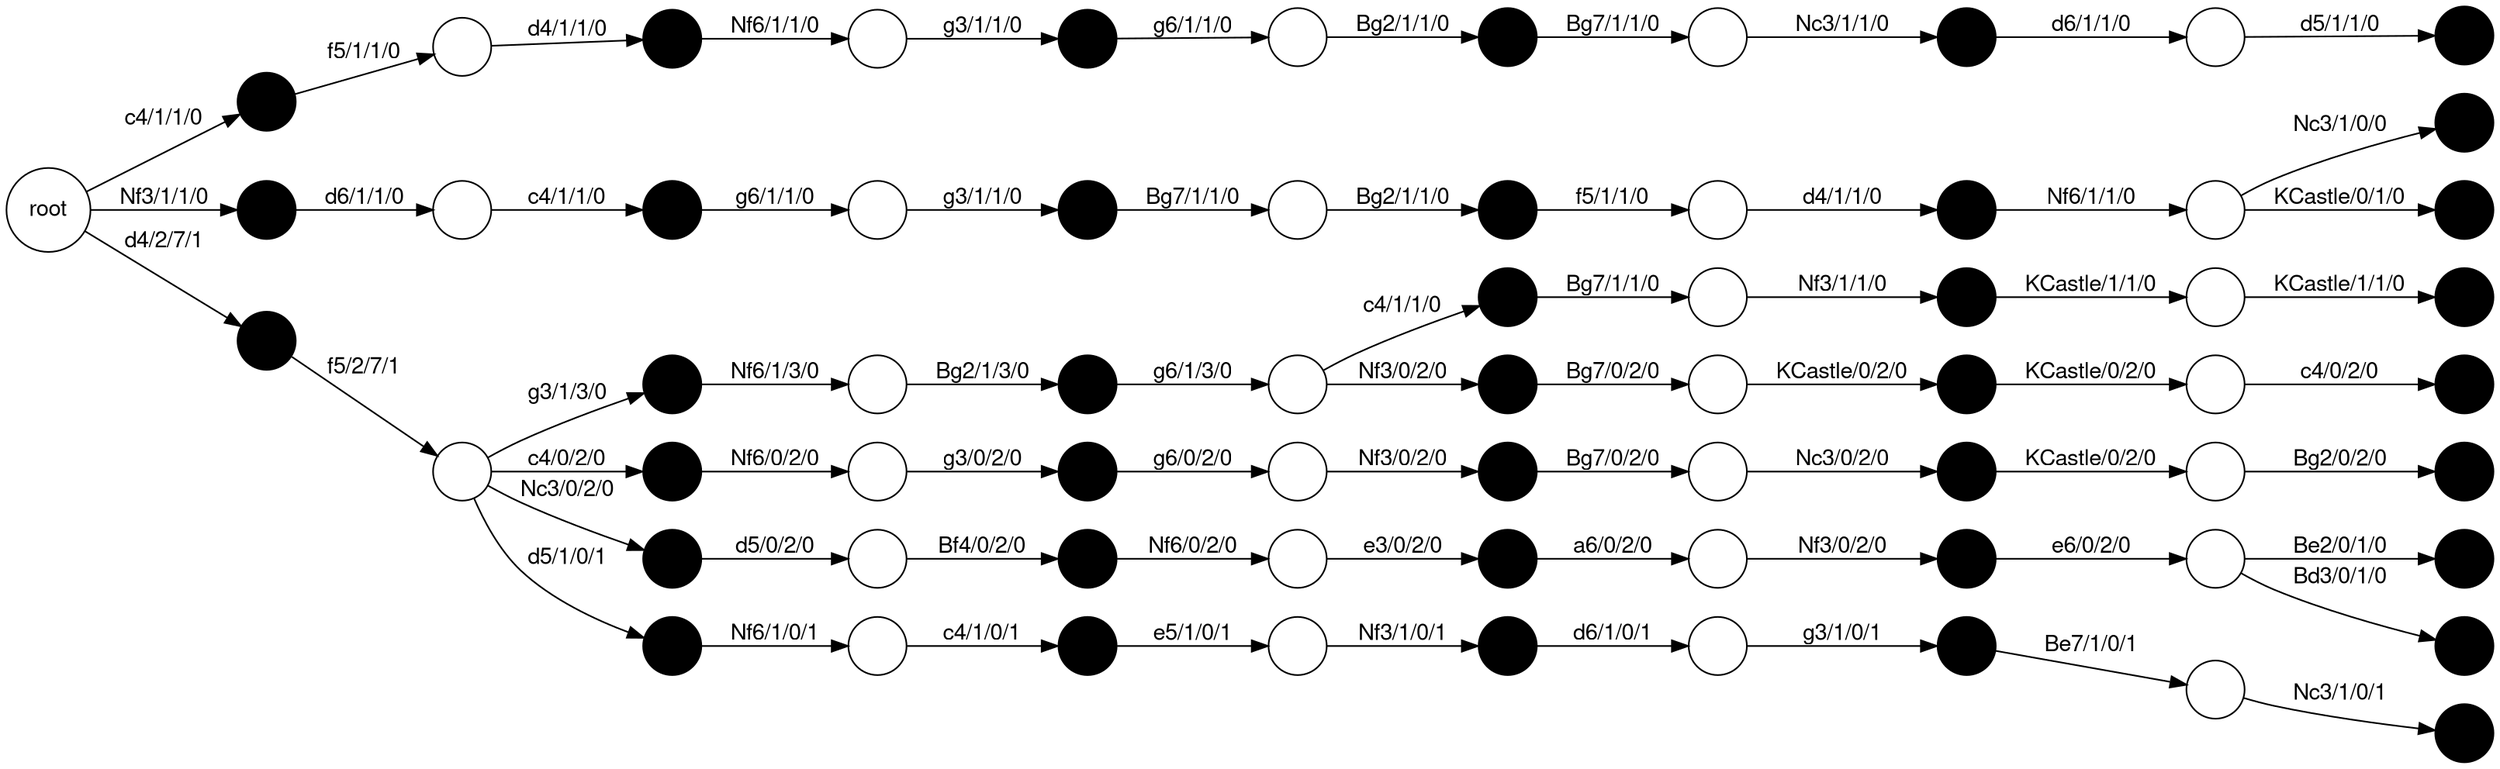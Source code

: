 digraph g {
fontname="Helvetica,Arial,sans-serif"
node [fontname="Helvetica,Arial,sans-serif" filledcolor = "white" label = "" style = "filled" shape = "circle" ]
edge [fontname="Helvetica,Arial,sans-serif"]
graph [fontsize=30 labelloc="t" label="" splines=true overlap=false rankdir = "LR"];
ratio = auto;
"rootW704D1600L296_ilpObCNwwRKsvwvdoTSH" [style = "filled" fillcolor = "white" label = "root"];
"c4W1D1L0_DaIpDmrgIKGxFD" [style = "filled" fillcolor = "black"];
rootW704D1600L296_ilpObCNwwRKsvwvdoTSH -> c4W1D1L0_DaIpDmrgIKGxFD [label = "c4/1/1/0"];
"Nf3W1D1L0_zStmJArINyAREEJj" [style = "filled" fillcolor = "black"];
rootW704D1600L296_ilpObCNwwRKsvwvdoTSH -> Nf3W1D1L0_zStmJArINyAREEJj [label = "Nf3/1/1/0"];
"d4W2D7L1_fcZOdOSVZsPKgeWBhD" [style = "filled" fillcolor = "black"];
rootW704D1600L296_ilpObCNwwRKsvwvdoTSH -> d4W2D7L1_fcZOdOSVZsPKgeWBhD [label = "d4/2/7/1"];
"f5W1D1L0_uogcMKVtCE" [style = "filled" fillcolor = "white"];
c4W1D1L0_DaIpDmrgIKGxFD -> f5W1D1L0_uogcMKVtCE [label = "f5/1/1/0"];
"d6W1D1L0_pCWGjbPjbpeapT" [style = "filled" fillcolor = "white"];
Nf3W1D1L0_zStmJArINyAREEJj -> d6W1D1L0_pCWGjbPjbpeapT [label = "d6/1/1/0"];
"f5W2D7L1_rBswUtIYTkdKZwVxLTs" [style = "filled" fillcolor = "white"];
d4W2D7L1_fcZOdOSVZsPKgeWBhD -> f5W2D7L1_rBswUtIYTkdKZwVxLTs [label = "f5/2/7/1"];
"d4W1D1L0_OYReGyKrvZlPZHt" [style = "filled" fillcolor = "black"];
f5W1D1L0_uogcMKVtCE -> d4W1D1L0_OYReGyKrvZlPZHt [label = "d4/1/1/0"];
"c4W1D1L0_LJFDZGIazLUaNfPrzC" [style = "filled" fillcolor = "black"];
d6W1D1L0_pCWGjbPjbpeapT -> c4W1D1L0_LJFDZGIazLUaNfPrzC [label = "c4/1/1/0"];
"g3W1D3L0_BitQVEURQZtzJRDYG" [style = "filled" fillcolor = "black"];
f5W2D7L1_rBswUtIYTkdKZwVxLTs -> g3W1D3L0_BitQVEURQZtzJRDYG [label = "g3/1/3/0"];
"c4W0D2L0_ImdbiPiQTsksQZ" [style = "filled" fillcolor = "black"];
f5W2D7L1_rBswUtIYTkdKZwVxLTs -> c4W0D2L0_ImdbiPiQTsksQZ [label = "c4/0/2/0"];
"Nc3W0D2L0_xZNQudfquMSjsZoY" [style = "filled" fillcolor = "black"];
f5W2D7L1_rBswUtIYTkdKZwVxLTs -> Nc3W0D2L0_xZNQudfquMSjsZoY [label = "Nc3/0/2/0"];
"d5W1D0L1_bcQHEtpTYiNj" [style = "filled" fillcolor = "black"];
f5W2D7L1_rBswUtIYTkdKZwVxLTs -> d5W1D0L1_bcQHEtpTYiNj [label = "d5/1/0/1"];
"Nf6W1D1L0_POYfgbCEHYAMvZcRO" [style = "filled" fillcolor = "white"];
d4W1D1L0_OYReGyKrvZlPZHt -> Nf6W1D1L0_POYfgbCEHYAMvZcRO [label = "Nf6/1/1/0"];
"g6W1D1L0_qRdGkbtCyNNhPaks" [style = "filled" fillcolor = "white"];
c4W1D1L0_LJFDZGIazLUaNfPrzC -> g6W1D1L0_qRdGkbtCyNNhPaks [label = "g6/1/1/0"];
"Nf6W1D3L0_FqVqCqYPjNZXVllOU" [style = "filled" fillcolor = "white"];
g3W1D3L0_BitQVEURQZtzJRDYG -> Nf6W1D3L0_FqVqCqYPjNZXVllOU [label = "Nf6/1/3/0"];
"Nf6W0D2L0_ZnYdFePiOkhOcHsdWF" [style = "filled" fillcolor = "white"];
c4W0D2L0_ImdbiPiQTsksQZ -> Nf6W0D2L0_ZnYdFePiOkhOcHsdWF [label = "Nf6/0/2/0"];
"d5W0D2L0_ozxNgpubUPdTXQ" [style = "filled" fillcolor = "white"];
Nc3W0D2L0_xZNQudfquMSjsZoY -> d5W0D2L0_ozxNgpubUPdTXQ [label = "d5/0/2/0"];
"Nf6W1D0L1_XLtxrlYPqRkvKQ" [style = "filled" fillcolor = "white"];
d5W1D0L1_bcQHEtpTYiNj -> Nf6W1D0L1_XLtxrlYPqRkvKQ [label = "Nf6/1/0/1"];
"g3W1D1L0_jslJVhNvSQeqyn" [style = "filled" fillcolor = "black"];
Nf6W1D1L0_POYfgbCEHYAMvZcRO -> g3W1D1L0_jslJVhNvSQeqyn [label = "g3/1/1/0"];
"g3W1D1L0_ENhUdvKSTzFgA" [style = "filled" fillcolor = "black"];
g6W1D1L0_qRdGkbtCyNNhPaks -> g3W1D1L0_ENhUdvKSTzFgA [label = "g3/1/1/0"];
"Bg2W1D3L0_ldqdbOxfaybZmla" [style = "filled" fillcolor = "black"];
Nf6W1D3L0_FqVqCqYPjNZXVllOU -> Bg2W1D3L0_ldqdbOxfaybZmla [label = "Bg2/1/3/0"];
"g3W0D2L0_egvIYYKDCgSxJvsW" [style = "filled" fillcolor = "black"];
Nf6W0D2L0_ZnYdFePiOkhOcHsdWF -> g3W0D2L0_egvIYYKDCgSxJvsW [label = "g3/0/2/0"];
"Bf4W0D2L0_IUunpAzgfwoQjbJuSei" [style = "filled" fillcolor = "black"];
d5W0D2L0_ozxNgpubUPdTXQ -> Bf4W0D2L0_IUunpAzgfwoQjbJuSei [label = "Bf4/0/2/0"];
"c4W1D0L1_SnygHfkENpSJZCqhcaz" [style = "filled" fillcolor = "black"];
Nf6W1D0L1_XLtxrlYPqRkvKQ -> c4W1D0L1_SnygHfkENpSJZCqhcaz [label = "c4/1/0/1"];
"g6W1D1L0_NqRuKBmaGwthf" [style = "filled" fillcolor = "white"];
g3W1D1L0_jslJVhNvSQeqyn -> g6W1D1L0_NqRuKBmaGwthf [label = "g6/1/1/0"];
"Bg7W1D1L0_VPJGiPrvqCvMW" [style = "filled" fillcolor = "white"];
g3W1D1L0_ENhUdvKSTzFgA -> Bg7W1D1L0_VPJGiPrvqCvMW [label = "Bg7/1/1/0"];
"g6W1D3L0_qZIYbxqDREceSzwisnLE" [style = "filled" fillcolor = "white"];
Bg2W1D3L0_ldqdbOxfaybZmla -> g6W1D3L0_qZIYbxqDREceSzwisnLE [label = "g6/1/3/0"];
"g6W0D2L0_WIskaaFjzaXPRhrah" [style = "filled" fillcolor = "white"];
g3W0D2L0_egvIYYKDCgSxJvsW -> g6W0D2L0_WIskaaFjzaXPRhrah [label = "g6/0/2/0"];
"Nf6W0D2L0_UDMRKzMvqD" [style = "filled" fillcolor = "white"];
Bf4W0D2L0_IUunpAzgfwoQjbJuSei -> Nf6W0D2L0_UDMRKzMvqD [label = "Nf6/0/2/0"];
"e5W1D0L1_qhvuJvWEIUXkMfFb" [style = "filled" fillcolor = "white"];
c4W1D0L1_SnygHfkENpSJZCqhcaz -> e5W1D0L1_qhvuJvWEIUXkMfFb [label = "e5/1/0/1"];
"Bg2W1D1L0_XbrmqtJrrNzhdl" [style = "filled" fillcolor = "black"];
g6W1D1L0_NqRuKBmaGwthf -> Bg2W1D1L0_XbrmqtJrrNzhdl [label = "Bg2/1/1/0"];
"Bg2W1D1L0_wsiCglIJVNeqkPAHMfjk" [style = "filled" fillcolor = "black"];
Bg7W1D1L0_VPJGiPrvqCvMW -> Bg2W1D1L0_wsiCglIJVNeqkPAHMfjk [label = "Bg2/1/1/0"];
"c4W1D1L0_XhUUwXpWbtKUbDgzn" [style = "filled" fillcolor = "black"];
g6W1D3L0_qZIYbxqDREceSzwisnLE -> c4W1D1L0_XhUUwXpWbtKUbDgzn [label = "c4/1/1/0"];
"Nf3W0D2L0_quNjQjlAeWVPS" [style = "filled" fillcolor = "black"];
g6W1D3L0_qZIYbxqDREceSzwisnLE -> Nf3W0D2L0_quNjQjlAeWVPS [label = "Nf3/0/2/0"];
"Nf3W0D2L0_xhVCSWxnHFBcTFbFEXY" [style = "filled" fillcolor = "black"];
g6W0D2L0_WIskaaFjzaXPRhrah -> Nf3W0D2L0_xhVCSWxnHFBcTFbFEXY [label = "Nf3/0/2/0"];
"e3W0D2L0_XdVlyZYIEe" [style = "filled" fillcolor = "black"];
Nf6W0D2L0_UDMRKzMvqD -> e3W0D2L0_XdVlyZYIEe [label = "e3/0/2/0"];
"Nf3W1D0L1_wtTEUyQlNqBR" [style = "filled" fillcolor = "black"];
e5W1D0L1_qhvuJvWEIUXkMfFb -> Nf3W1D0L1_wtTEUyQlNqBR [label = "Nf3/1/0/1"];
"Bg7W1D1L0_vZVOgQZRkKbRqz" [style = "filled" fillcolor = "white"];
Bg2W1D1L0_XbrmqtJrrNzhdl -> Bg7W1D1L0_vZVOgQZRkKbRqz [label = "Bg7/1/1/0"];
"f5W1D1L0_KypMksSxJGABoNG" [style = "filled" fillcolor = "white"];
Bg2W1D1L0_wsiCglIJVNeqkPAHMfjk -> f5W1D1L0_KypMksSxJGABoNG [label = "f5/1/1/0"];
"Bg7W1D1L0_YtWZqcJzJSsXEgI" [style = "filled" fillcolor = "white"];
c4W1D1L0_XhUUwXpWbtKUbDgzn -> Bg7W1D1L0_YtWZqcJzJSsXEgI [label = "Bg7/1/1/0"];
"Bg7W0D2L0_XrUxqwTjhbqT" [style = "filled" fillcolor = "white"];
Nf3W0D2L0_quNjQjlAeWVPS -> Bg7W0D2L0_XrUxqwTjhbqT [label = "Bg7/0/2/0"];
"Bg7W0D2L0_eJVAghSgUPAuJWn" [style = "filled" fillcolor = "white"];
Nf3W0D2L0_xhVCSWxnHFBcTFbFEXY -> Bg7W0D2L0_eJVAghSgUPAuJWn [label = "Bg7/0/2/0"];
"a6W0D2L0_CHMcBYKzdzeRTgwo" [style = "filled" fillcolor = "white"];
e3W0D2L0_XdVlyZYIEe -> a6W0D2L0_CHMcBYKzdzeRTgwo [label = "a6/0/2/0"];
"d6W1D0L1_iQnNpxngvf" [style = "filled" fillcolor = "white"];
Nf3W1D0L1_wtTEUyQlNqBR -> d6W1D0L1_iQnNpxngvf [label = "d6/1/0/1"];
"Nc3W1D1L0_jGszsvMwMgBzKZUz" [style = "filled" fillcolor = "black"];
Bg7W1D1L0_vZVOgQZRkKbRqz -> Nc3W1D1L0_jGszsvMwMgBzKZUz [label = "Nc3/1/1/0"];
"d4W1D1L0_mxSucpiCmLnJLQlsL" [style = "filled" fillcolor = "black"];
f5W1D1L0_KypMksSxJGABoNG -> d4W1D1L0_mxSucpiCmLnJLQlsL [label = "d4/1/1/0"];
"Nf3W1D1L0_ecQovDMfRCOzsVoyQf" [style = "filled" fillcolor = "black"];
Bg7W1D1L0_YtWZqcJzJSsXEgI -> Nf3W1D1L0_ecQovDMfRCOzsVoyQf [label = "Nf3/1/1/0"];
"KCastleW0D2L0_gFLNCOHonJDwmv" [style = "filled" fillcolor = "black"];
Bg7W0D2L0_XrUxqwTjhbqT -> KCastleW0D2L0_gFLNCOHonJDwmv [label = "KCastle/0/2/0"];
"Nc3W0D2L0_dOuKNCfZRTsInfQGOfX" [style = "filled" fillcolor = "black"];
Bg7W0D2L0_eJVAghSgUPAuJWn -> Nc3W0D2L0_dOuKNCfZRTsInfQGOfX [label = "Nc3/0/2/0"];
"Nf3W0D2L0_JrpnbVWAvyuCnCLMZo" [style = "filled" fillcolor = "black"];
a6W0D2L0_CHMcBYKzdzeRTgwo -> Nf3W0D2L0_JrpnbVWAvyuCnCLMZo [label = "Nf3/0/2/0"];
"g3W1D0L1_XOHMdWdFOBcRRL" [style = "filled" fillcolor = "black"];
d6W1D0L1_iQnNpxngvf -> g3W1D0L1_XOHMdWdFOBcRRL [label = "g3/1/0/1"];
"d6W1D1L0_MGgEICALGrjzn" [style = "filled" fillcolor = "white"];
Nc3W1D1L0_jGszsvMwMgBzKZUz -> d6W1D1L0_MGgEICALGrjzn [label = "d6/1/1/0"];
"Nf6W1D1L0_BfFNufvEuoKWUyPHTMQ" [style = "filled" fillcolor = "white"];
d4W1D1L0_mxSucpiCmLnJLQlsL -> Nf6W1D1L0_BfFNufvEuoKWUyPHTMQ [label = "Nf6/1/1/0"];
"KCastleW1D1L0_XUqneNMeFfagsXUqvY" [style = "filled" fillcolor = "white"];
Nf3W1D1L0_ecQovDMfRCOzsVoyQf -> KCastleW1D1L0_XUqneNMeFfagsXUqvY [label = "KCastle/1/1/0"];
"KCastleW0D2L0_SxGNydyfAmClWYdcMcVL" [style = "filled" fillcolor = "white"];
KCastleW0D2L0_gFLNCOHonJDwmv -> KCastleW0D2L0_SxGNydyfAmClWYdcMcVL [label = "KCastle/0/2/0"];
"KCastleW0D2L0_RZaHnObkbNefsZZcGCd" [style = "filled" fillcolor = "white"];
Nc3W0D2L0_dOuKNCfZRTsInfQGOfX -> KCastleW0D2L0_RZaHnObkbNefsZZcGCd [label = "KCastle/0/2/0"];
"e6W0D2L0_xoNgfwwqfAHzYBZ" [style = "filled" fillcolor = "white"];
Nf3W0D2L0_JrpnbVWAvyuCnCLMZo -> e6W0D2L0_xoNgfwwqfAHzYBZ [label = "e6/0/2/0"];
"Be7W1D0L1_REYlxkEJDQf" [style = "filled" fillcolor = "white"];
g3W1D0L1_XOHMdWdFOBcRRL -> Be7W1D0L1_REYlxkEJDQf [label = "Be7/1/0/1"];
"d5W1D1L0_umPMivnJwpmNEDfWNFkc" [style = "filled" fillcolor = "black"];
d6W1D1L0_MGgEICALGrjzn -> d5W1D1L0_umPMivnJwpmNEDfWNFkc [label = "d5/1/1/0"];
"Nc3W1D0L0_UdmTLOXQKWiNk" [style = "filled" fillcolor = "black"];
Nf6W1D1L0_BfFNufvEuoKWUyPHTMQ -> Nc3W1D0L0_UdmTLOXQKWiNk [label = "Nc3/1/0/0"];
"KCastleW0D1L0_nZTQiYvSTMo" [style = "filled" fillcolor = "black"];
Nf6W1D1L0_BfFNufvEuoKWUyPHTMQ -> KCastleW0D1L0_nZTQiYvSTMo [label = "KCastle/0/1/0"];
"KCastleW1D1L0_CSkNoZnUoLugMIPMwLmf" [style = "filled" fillcolor = "black"];
KCastleW1D1L0_XUqneNMeFfagsXUqvY -> KCastleW1D1L0_CSkNoZnUoLugMIPMwLmf [label = "KCastle/1/1/0"];
"c4W0D2L0_WJmwrXYsgqHOXazZcTXm" [style = "filled" fillcolor = "black"];
KCastleW0D2L0_SxGNydyfAmClWYdcMcVL -> c4W0D2L0_WJmwrXYsgqHOXazZcTXm [label = "c4/0/2/0"];
"Bg2W0D2L0_FjUsiWoCyxNwGHCx" [style = "filled" fillcolor = "black"];
KCastleW0D2L0_RZaHnObkbNefsZZcGCd -> Bg2W0D2L0_FjUsiWoCyxNwGHCx [label = "Bg2/0/2/0"];
"Be2W0D1L0_aYCIuoMgagaUqFYXg" [style = "filled" fillcolor = "black"];
e6W0D2L0_xoNgfwwqfAHzYBZ -> Be2W0D1L0_aYCIuoMgagaUqFYXg [label = "Be2/0/1/0"];
"Bd3W0D1L0_qIWsxtMMIENQIjhLqurc" [style = "filled" fillcolor = "black"];
e6W0D2L0_xoNgfwwqfAHzYBZ -> Bd3W0D1L0_qIWsxtMMIENQIjhLqurc [label = "Bd3/0/1/0"];
"Nc3W1D0L1_fgqaeuqBecBYmRa" [style = "filled" fillcolor = "black"];
Be7W1D0L1_REYlxkEJDQf -> Nc3W1D0L1_fgqaeuqBecBYmRa [label = "Nc3/1/0/1"];

}